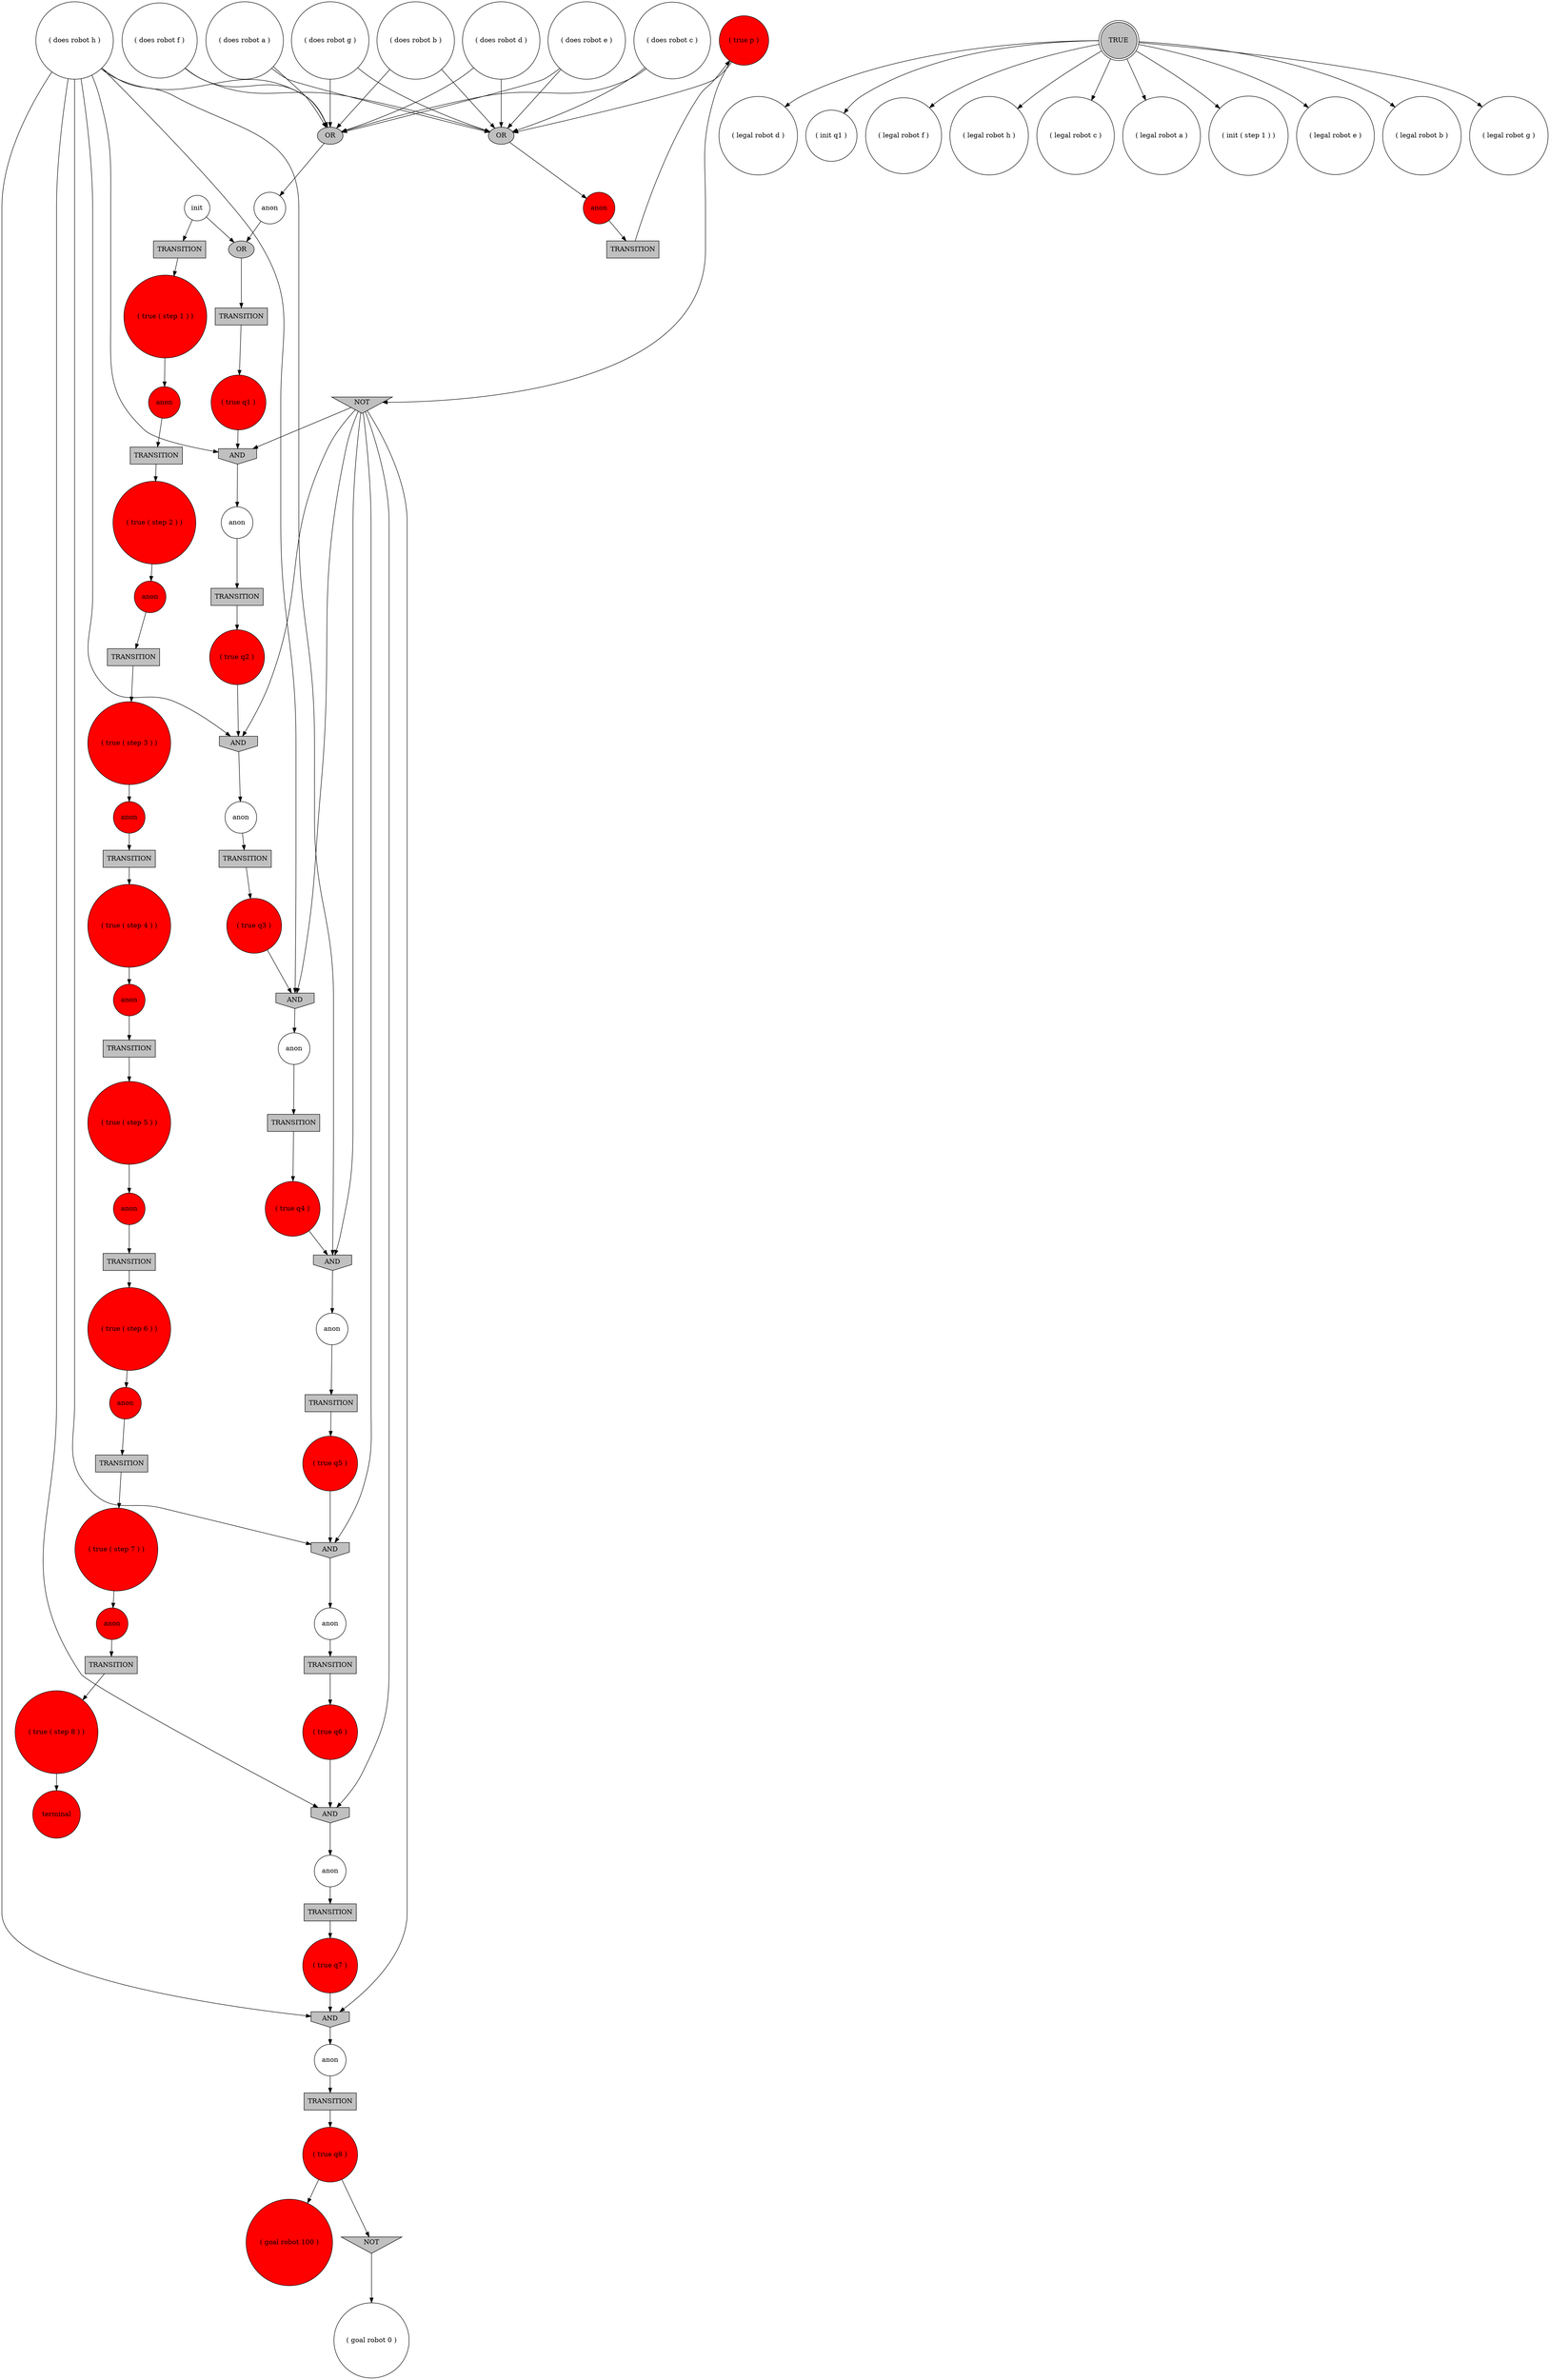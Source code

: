 digraph propNet
{
	"@1653a64"[shape=circle, style= filled, fillcolor=red, label="( true ( step 6 ) )"]; "@1653a64"->"@1142bf2"; 
	"@5367d0"[shape=circle, style= filled, fillcolor=red, label="( true q2 )"]; "@5367d0"->"@1f352f7"; 
	"@1f352f7"[shape=invhouse, style= filled, fillcolor=grey, label="AND"]; "@1f352f7"->"@14973e3"; 
	"@11a4c9f"[shape=circle, style= filled, fillcolor=white, label="( goal robot 0 )"]; 
	"@1fda878"[shape=circle, style= filled, fillcolor=red, label="( goal robot 100 )"]; 
	"@13ee438"[shape=ellipse, style= filled, fillcolor=grey, label="OR"]; "@13ee438"->"@13396d6"; 
	"@103bf0a"[shape=circle, style= filled, fillcolor=white, label="( does robot d )"]; "@103bf0a"->"@86fb36"; "@103bf0a"->"@13ee438"; 
	"@183ad8a"[shape=circle, style= filled, fillcolor=white, label="( legal robot d )"]; 
	"@b45dbf"[shape=circle, style= filled, fillcolor=white, label="( init q1 )"]; 
	"@d655db"[shape=circle, style= filled, fillcolor=red, label="anon"]; "@d655db"->"@14c4e66"; 
	"@11e0c11"[shape=circle, style= filled, fillcolor=red, label="( true ( step 2 ) )"]; "@11e0c11"->"@119c0f4"; 
	"@ef107d"[shape=circle, style= filled, fillcolor=white, label="anon"]; "@ef107d"->"@a55d99"; 
	"@150a7c3"[shape=box, style= filled, fillcolor=grey, label="TRANSITION"]; "@150a7c3"->"@10685c"; 
	"@48197"[shape=circle, style= filled, fillcolor=white, label="( legal robot f )"]; 
	"@5a29cc"[shape=circle, style= filled, fillcolor=red, label="( true p )"]; "@5a29cc"->"@13ee438"; "@5a29cc"->"@13465ad"; 
	"@88191e"[shape=circle, style= filled, fillcolor=white, label="( does robot e )"]; "@88191e"->"@86fb36"; "@88191e"->"@13ee438"; 
	"@eb2472"[shape=circle, style= filled, fillcolor=red, label="( true q8 )"]; "@eb2472"->"@fcb73f"; "@eb2472"->"@1fda878"; 
	"@13465ad"[shape=invtriangle, style= filled, fillcolor=grey, label="NOT"]; "@13465ad"->"@10acf2b"; "@13465ad"->"@10787a5"; "@13465ad"->"@1f352f7"; "@13465ad"->"@1cffeb"; "@13465ad"->"@14216d9"; "@13465ad"->"@1ffce53"; "@13465ad"->"@9ceba2"; 
	"@1edd84"[shape=box, style= filled, fillcolor=grey, label="TRANSITION"]; "@1edd84"->"@63520a"; 
	"@14216d9"[shape=invhouse, style= filled, fillcolor=grey, label="AND"]; "@14216d9"->"@ef107d"; 
	"@10acf2b"[shape=invhouse, style= filled, fillcolor=grey, label="AND"]; "@10acf2b"->"@1b689df"; 
	"@10787a5"[shape=invhouse, style= filled, fillcolor=grey, label="AND"]; "@10787a5"->"@abed4a"; 
	"@1ba8298"[shape=circle, style= filled, fillcolor=white, label="( legal robot h )"]; 
	"@15d777e"[shape=box, style= filled, fillcolor=grey, label="TRANSITION"]; "@15d777e"->"@98d474"; 
	"@10ab1ae"[shape=circle, style= filled, fillcolor=white, label="( legal robot c )"]; 
	"@152bcf7"[shape=circle, style= filled, fillcolor=white, label="( does robot c )"]; "@152bcf7"->"@86fb36"; "@152bcf7"->"@13ee438"; 
	"@1166b9"[shape=circle, style= filled, fillcolor=red, label="( true q7 )"]; "@1166b9"->"@10787a5"; 
	"@14973e3"[shape=circle, style= filled, fillcolor=white, label="anon"]; "@14973e3"->"@eed61a"; 
	"@14c4e66"[shape=box, style= filled, fillcolor=grey, label="TRANSITION"]; "@14c4e66"->"@1653a64"; 
	"@a7230d"[shape=ellipse, style= filled, fillcolor=grey, label="OR"]; "@a7230d"->"@1a2d8d5"; 
	"@db8971"[shape=box, style= filled, fillcolor=grey, label="TRANSITION"]; "@db8971"->"@1f85611"; 
	"@1997d35"[shape=circle, style= filled, fillcolor=red, label="( true q3 )"]; "@1997d35"->"@1cffeb"; 
	"@1ffce53"[shape=invhouse, style= filled, fillcolor=grey, label="AND"]; "@1ffce53"->"@1a61cfa"; 
	"@86fb36"[shape=ellipse, style= filled, fillcolor=grey, label="OR"]; "@86fb36"->"@1ad6bec"; 
	"@1904a21"[shape=circle, style= filled, fillcolor=white, label="( legal robot a )"]; 
	"@1f0df44"[shape=circle, style= filled, fillcolor=red, label="( true ( step 4 ) )"]; "@1f0df44"->"@d3eca6"; 
	"@1c3b1f5"[shape=circle, style= filled, fillcolor=white, label="init"]; "@1c3b1f5"->"@a7230d"; "@1c3b1f5"->"@1edd84"; 
	"@fba1cc"[shape=box, style= filled, fillcolor=grey, label="TRANSITION"]; "@fba1cc"->"@5a29cc"; 
	"@7b49c0"[shape=box, style= filled, fillcolor=grey, label="TRANSITION"]; "@7b49c0"->"@4d0229"; 
	"@a55d99"[shape=box, style= filled, fillcolor=grey, label="TRANSITION"]; "@a55d99"->"@23e34d"; 
	"@82563e"[shape=circle, style= filled, fillcolor=white, label="( init ( step 1 ) )"]; 
	"@9d9f20"[shape=circle, style= filled, fillcolor=red, label="( true q4 )"]; "@9d9f20"->"@1ffce53"; 
	"@159ba8"[shape=circle, style= filled, fillcolor=white, label="( does robot h )"]; "@159ba8"->"@86fb36"; "@159ba8"->"@10acf2b"; "@159ba8"->"@10787a5"; "@159ba8"->"@1f352f7"; "@159ba8"->"@1cffeb"; "@159ba8"->"@14216d9"; "@159ba8"->"@1ffce53"; "@159ba8"->"@9ceba2"; 
	"@9ceba2"[shape=invhouse, style= filled, fillcolor=grey, label="AND"]; "@9ceba2"->"@1ae66f6"; 
	"@10ffecf"[shape=circle, style= filled, fillcolor=white, label="anon"]; "@10ffecf"->"@1b43f7d"; 
	"@1ad6bec"[shape=circle, style= filled, fillcolor=white, label="anon"]; "@1ad6bec"->"@a7230d"; 
	"@fcb73f"[shape=invtriangle, style= filled, fillcolor=grey, label="NOT"]; "@fcb73f"->"@11a4c9f"; 
	"@bae67e"[shape=circle, style= filled, fillcolor=red, label="anon"]; "@bae67e"->"@1fbf58e"; 
	"@1316af6"[shape=circle, style= filled, fillcolor=red, label="( true ( step 7 ) )"]; "@1316af6"->"@9ca266"; 
	"@1b43f7d"[shape=box, style= filled, fillcolor=grey, label="TRANSITION"]; "@1b43f7d"->"@9d9f20"; 
	"@10685c"[shape=circle, style= filled, fillcolor=red, label="( true ( step 8 ) )"]; "@10685c"->"@2f02c4"; 
	"@1a9bae7"[shape=box, style= filled, fillcolor=grey, label="TRANSITION"]; "@1a9bae7"->"@eb2472"; 
	"@117a147"[shape=box, style= filled, fillcolor=grey, label="TRANSITION"]; "@117a147"->"@1f0df44"; 
	"@d0e802"[shape=circle, style= filled, fillcolor=red, label="( true q1 )"]; "@d0e802"->"@9ceba2"; 
	"@1ae66f6"[shape=circle, style= filled, fillcolor=white, label="anon"]; "@1ae66f6"->"@1c4b83b"; 
	"@1a61cfa"[shape=circle, style= filled, fillcolor=white, label="anon"]; "@1a61cfa"->"@15d777e"; 
	"@abed4a"[shape=circle, style= filled, fillcolor=white, label="anon"]; "@abed4a"->"@1a9bae7"; 
	"@1ab3749"[shape=circle, style= filled, fillcolor=white, label="( does robot f )"]; "@1ab3749"->"@86fb36"; "@1ab3749"->"@13ee438"; 
	"@58b53c"[shape=circle, style= filled, fillcolor=white, label="( does robot a )"]; "@58b53c"->"@86fb36"; "@58b53c"->"@13ee438"; 
	"@4d0229"[shape=circle, style= filled, fillcolor=red, label="( true ( step 3 ) )"]; "@4d0229"->"@460237"; 
	"@13396d6"[shape=circle, style= filled, fillcolor=red, label="anon"]; "@13396d6"->"@fba1cc"; 
	"@1142bf2"[shape=circle, style= filled, fillcolor=red, label="anon"]; "@1142bf2"->"@1738884"; 
	"@63520a"[shape=circle, style= filled, fillcolor=red, label="( true ( step 1 ) )"]; "@63520a"->"@bae67e"; 
	"@1f85611"[shape=circle, style= filled, fillcolor=red, label="( true ( step 5 ) )"]; "@1f85611"->"@d655db"; 
	"@1b689df"[shape=circle, style= filled, fillcolor=white, label="anon"]; "@1b689df"->"@12c09c0"; 
	"@fd5c96"[shape=circle, style= filled, fillcolor=white, label="( does robot g )"]; "@fd5c96"->"@86fb36"; "@fd5c96"->"@13ee438"; 
	"@2f02c4"[shape=circle, style= filled, fillcolor=red, label="terminal"]; 
	"@98d474"[shape=circle, style= filled, fillcolor=red, label="( true q5 )"]; "@98d474"->"@14216d9"; 
	"@12c09c0"[shape=box, style= filled, fillcolor=grey, label="TRANSITION"]; "@12c09c0"->"@1166b9"; 
	"@119c0f4"[shape=circle, style= filled, fillcolor=red, label="anon"]; "@119c0f4"->"@7b49c0"; 
	"@23e34d"[shape=circle, style= filled, fillcolor=red, label="( true q6 )"]; "@23e34d"->"@10acf2b"; 
	"@460237"[shape=circle, style= filled, fillcolor=red, label="anon"]; "@460237"->"@117a147"; 
	"@eed61a"[shape=box, style= filled, fillcolor=grey, label="TRANSITION"]; "@eed61a"->"@1997d35"; 
	"@d3eca6"[shape=circle, style= filled, fillcolor=red, label="anon"]; "@d3eca6"->"@db8971"; 
	"@1fbf58e"[shape=box, style= filled, fillcolor=grey, label="TRANSITION"]; "@1fbf58e"->"@11e0c11"; 
	"@1cffeb"[shape=invhouse, style= filled, fillcolor=grey, label="AND"]; "@1cffeb"->"@10ffecf"; 
	"@1738884"[shape=box, style= filled, fillcolor=grey, label="TRANSITION"]; "@1738884"->"@1316af6"; 
	"@1a2d8d5"[shape=box, style= filled, fillcolor=grey, label="TRANSITION"]; "@1a2d8d5"->"@d0e802"; 
	"@11bc3e3"[shape=circle, style= filled, fillcolor=white, label="( does robot b )"]; "@11bc3e3"->"@86fb36"; "@11bc3e3"->"@13ee438"; 
	"@9ca266"[shape=circle, style= filled, fillcolor=red, label="anon"]; "@9ca266"->"@150a7c3"; 
	"@11a14e0"[shape=circle, style= filled, fillcolor=white, label="( legal robot e )"]; 
	"@b6144c"[shape=circle, style= filled, fillcolor=white, label="( legal robot b )"]; 
	"@1a59b5b"[shape=circle, style= filled, fillcolor=white, label="( legal robot g )"]; 
	"@fc370"[shape=doublecircle, style= filled, fillcolor=grey, label="TRUE"]; "@fc370"->"@1904a21"; "@fc370"->"@1ba8298"; "@fc370"->"@48197"; "@fc370"->"@10ab1ae"; "@fc370"->"@183ad8a"; "@fc370"->"@11a14e0"; "@fc370"->"@b6144c"; "@fc370"->"@b45dbf"; "@fc370"->"@82563e"; "@fc370"->"@1a59b5b"; 
	"@1c4b83b"[shape=box, style= filled, fillcolor=grey, label="TRANSITION"]; "@1c4b83b"->"@5367d0"; 
}